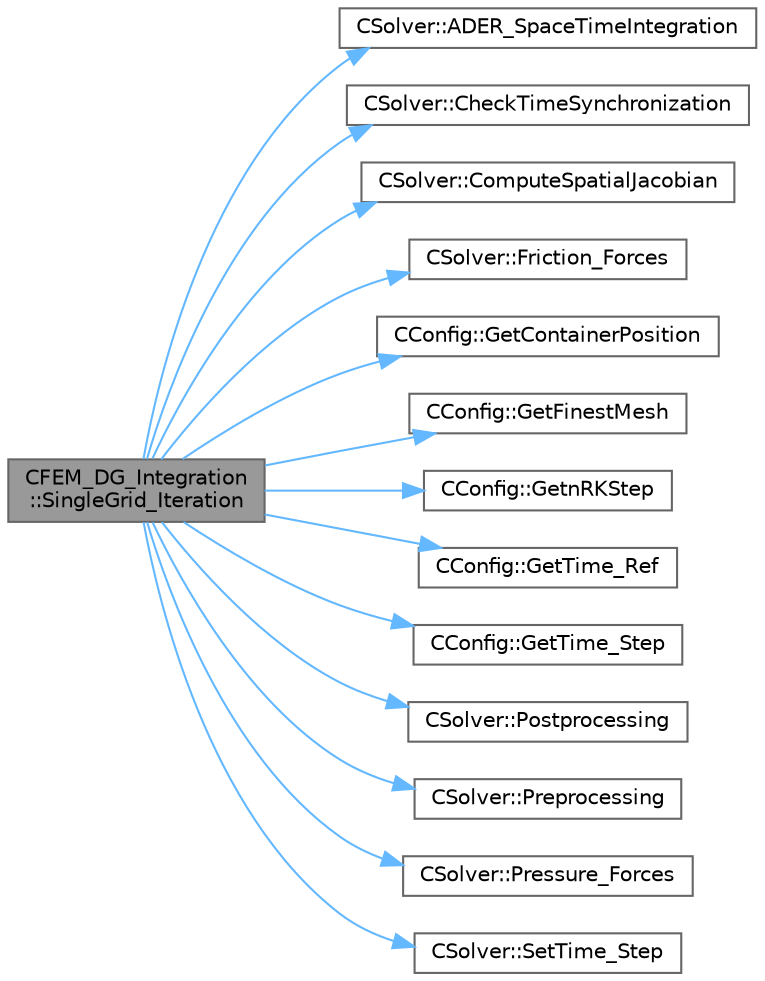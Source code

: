 digraph "CFEM_DG_Integration::SingleGrid_Iteration"
{
 // LATEX_PDF_SIZE
  bgcolor="transparent";
  edge [fontname=Helvetica,fontsize=10,labelfontname=Helvetica,labelfontsize=10];
  node [fontname=Helvetica,fontsize=10,shape=box,height=0.2,width=0.4];
  rankdir="LR";
  Node1 [id="Node000001",label="CFEM_DG_Integration\l::SingleGrid_Iteration",height=0.2,width=0.4,color="gray40", fillcolor="grey60", style="filled", fontcolor="black",tooltip="Do the numerical integration (implicit) of the turbulence solver."];
  Node1 -> Node2 [id="edge1_Node000001_Node000002",color="steelblue1",style="solid",tooltip=" "];
  Node2 [id="Node000002",label="CSolver::ADER_SpaceTimeIntegration",height=0.2,width=0.4,color="grey40", fillcolor="white", style="filled",URL="$classCSolver.html#abe03ced5fe8e3801a8a757d48d76269c",tooltip="A virtual member."];
  Node1 -> Node3 [id="edge2_Node000001_Node000003",color="steelblue1",style="solid",tooltip=" "];
  Node3 [id="Node000003",label="CSolver::CheckTimeSynchronization",height=0.2,width=0.4,color="grey40", fillcolor="white", style="filled",URL="$classCSolver.html#a062e6a68e8413a8bf360aae0f783b408",tooltip="A virtual member."];
  Node1 -> Node4 [id="edge3_Node000001_Node000004",color="steelblue1",style="solid",tooltip=" "];
  Node4 [id="Node000004",label="CSolver::ComputeSpatialJacobian",height=0.2,width=0.4,color="grey40", fillcolor="white", style="filled",URL="$classCSolver.html#ad1bff0eec6e28a665265a266a49b53d0",tooltip="A virtual member."];
  Node1 -> Node5 [id="edge4_Node000001_Node000005",color="steelblue1",style="solid",tooltip=" "];
  Node5 [id="Node000005",label="CSolver::Friction_Forces",height=0.2,width=0.4,color="grey40", fillcolor="white", style="filled",URL="$classCSolver.html#a82859f2258c600fb1767cd984fd769f7",tooltip="A virtual member."];
  Node1 -> Node6 [id="edge5_Node000001_Node000006",color="steelblue1",style="solid",tooltip=" "];
  Node6 [id="Node000006",label="CConfig::GetContainerPosition",height=0.2,width=0.4,color="grey40", fillcolor="white", style="filled",URL="$classCConfig.html#ad9a79bf229dcc3f99cf7c23d4cb16d06",tooltip="Provides the index of the solution in the container."];
  Node1 -> Node7 [id="edge6_Node000001_Node000007",color="steelblue1",style="solid",tooltip=" "];
  Node7 [id="Node000007",label="CConfig::GetFinestMesh",height=0.2,width=0.4,color="grey40", fillcolor="white", style="filled",URL="$classCConfig.html#a1bfdeef5e374d540cb675c308eb97868",tooltip="Get the index of the finest grid."];
  Node1 -> Node8 [id="edge7_Node000001_Node000008",color="steelblue1",style="solid",tooltip=" "];
  Node8 [id="Node000008",label="CConfig::GetnRKStep",height=0.2,width=0.4,color="grey40", fillcolor="white", style="filled",URL="$classCConfig.html#ad7a9f8395228626e0f73b26e3674f61a",tooltip="Get the number of Runge-Kutta steps."];
  Node1 -> Node9 [id="edge8_Node000001_Node000009",color="steelblue1",style="solid",tooltip=" "];
  Node9 [id="Node000009",label="CConfig::GetTime_Ref",height=0.2,width=0.4,color="grey40", fillcolor="white", style="filled",URL="$classCConfig.html#a4c79c371ab6c2973f768a6104fce3853",tooltip="Get the value of the reference time for non-dimensionalization."];
  Node1 -> Node10 [id="edge9_Node000001_Node000010",color="steelblue1",style="solid",tooltip=" "];
  Node10 [id="Node000010",label="CConfig::GetTime_Step",height=0.2,width=0.4,color="grey40", fillcolor="white", style="filled",URL="$classCConfig.html#ace4763d82cccbf07f2388d88689927ee",tooltip="Get the time step for multizone problems."];
  Node1 -> Node11 [id="edge10_Node000001_Node000011",color="steelblue1",style="solid",tooltip=" "];
  Node11 [id="Node000011",label="CSolver::Postprocessing",height=0.2,width=0.4,color="grey40", fillcolor="white", style="filled",URL="$classCSolver.html#a3bbd97faea2faca3912f766870d9991f",tooltip="A virtual member."];
  Node1 -> Node12 [id="edge11_Node000001_Node000012",color="steelblue1",style="solid",tooltip=" "];
  Node12 [id="Node000012",label="CSolver::Preprocessing",height=0.2,width=0.4,color="grey40", fillcolor="white", style="filled",URL="$classCSolver.html#ae259428dd5451b8f0f81c407aceff287",tooltip="A virtual member."];
  Node1 -> Node13 [id="edge12_Node000001_Node000013",color="steelblue1",style="solid",tooltip=" "];
  Node13 [id="Node000013",label="CSolver::Pressure_Forces",height=0.2,width=0.4,color="grey40", fillcolor="white", style="filled",URL="$classCSolver.html#a5de80597467b7bf1a2536b1ef7add756",tooltip="A virtual member."];
  Node1 -> Node14 [id="edge13_Node000001_Node000014",color="steelblue1",style="solid",tooltip=" "];
  Node14 [id="Node000014",label="CSolver::SetTime_Step",height=0.2,width=0.4,color="grey40", fillcolor="white", style="filled",URL="$classCSolver.html#a59168ff9a35447672e6ee77cf4bcb1ec",tooltip="A virtual member."];
}
